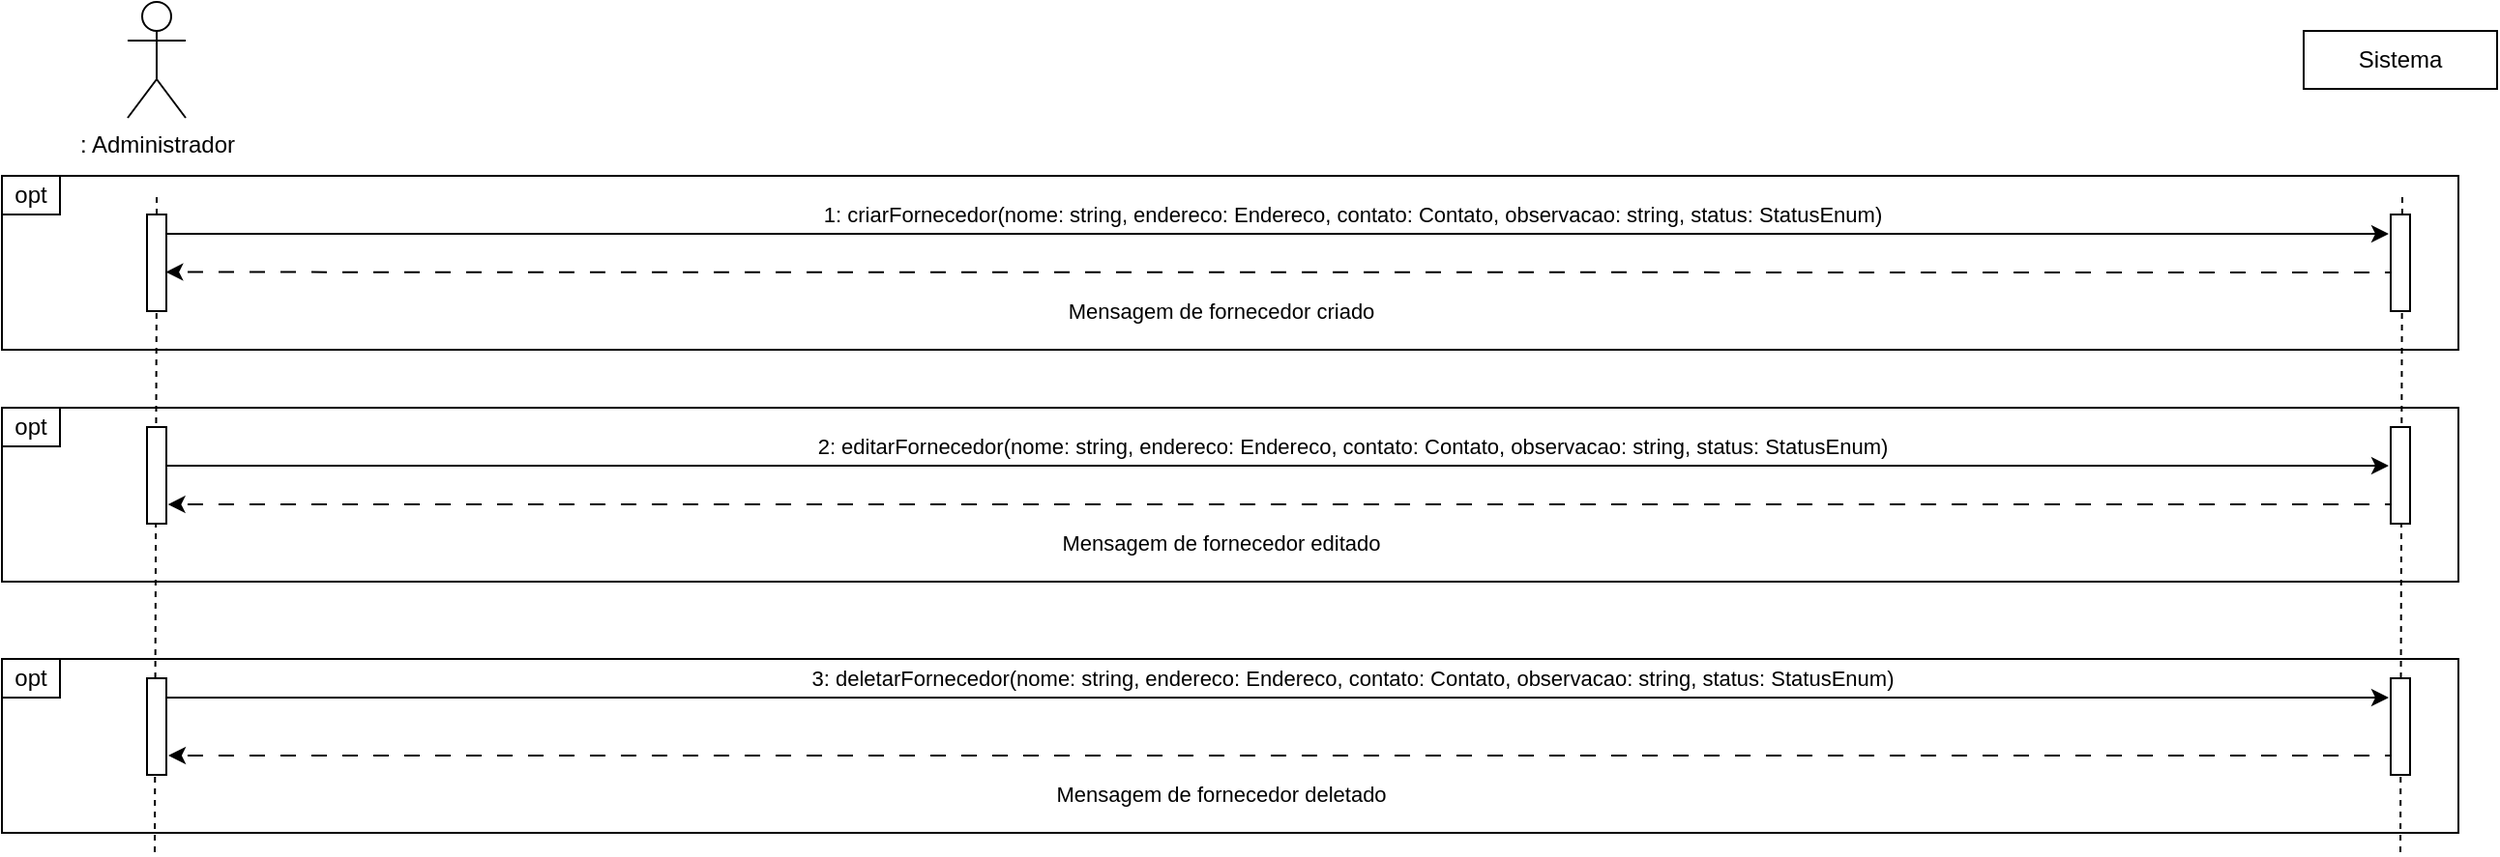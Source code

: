 <mxfile version="24.4.13" type="device">
  <diagram name="Página-1" id="aMwAFH9N26I8aD6Ys31Q">
    <mxGraphModel dx="1393" dy="786" grid="1" gridSize="10" guides="1" tooltips="1" connect="1" arrows="1" fold="1" page="1" pageScale="1" pageWidth="1654" pageHeight="1169" math="0" shadow="0">
      <root>
        <mxCell id="0" />
        <mxCell id="1" parent="0" />
        <mxCell id="FB3oa1_HXPOo3XngRwkT-20" value="" style="group" vertex="1" connectable="0" parent="1">
          <mxGeometry x="200" y="460" width="1270" height="90" as="geometry" />
        </mxCell>
        <mxCell id="FB3oa1_HXPOo3XngRwkT-21" value="" style="rounded=0;whiteSpace=wrap;html=1;" vertex="1" parent="FB3oa1_HXPOo3XngRwkT-20">
          <mxGeometry width="1270" height="90" as="geometry" />
        </mxCell>
        <mxCell id="FB3oa1_HXPOo3XngRwkT-22" value="opt" style="rounded=0;whiteSpace=wrap;html=1;" vertex="1" parent="FB3oa1_HXPOo3XngRwkT-20">
          <mxGeometry width="30" height="20" as="geometry" />
        </mxCell>
        <mxCell id="FB3oa1_HXPOo3XngRwkT-17" value="" style="group" vertex="1" connectable="0" parent="1">
          <mxGeometry x="200" y="330" width="1270" height="90" as="geometry" />
        </mxCell>
        <mxCell id="FB3oa1_HXPOo3XngRwkT-18" value="" style="rounded=0;whiteSpace=wrap;html=1;" vertex="1" parent="FB3oa1_HXPOo3XngRwkT-17">
          <mxGeometry width="1270" height="90" as="geometry" />
        </mxCell>
        <mxCell id="FB3oa1_HXPOo3XngRwkT-19" value="opt" style="rounded=0;whiteSpace=wrap;html=1;" vertex="1" parent="FB3oa1_HXPOo3XngRwkT-17">
          <mxGeometry width="30" height="20" as="geometry" />
        </mxCell>
        <mxCell id="FB3oa1_HXPOo3XngRwkT-16" value="" style="group" vertex="1" connectable="0" parent="1">
          <mxGeometry x="200" y="210" width="1270" height="90" as="geometry" />
        </mxCell>
        <mxCell id="FB3oa1_HXPOo3XngRwkT-1" value="" style="rounded=0;whiteSpace=wrap;html=1;" vertex="1" parent="FB3oa1_HXPOo3XngRwkT-16">
          <mxGeometry width="1270" height="90" as="geometry" />
        </mxCell>
        <mxCell id="FB3oa1_HXPOo3XngRwkT-15" value="opt" style="rounded=0;whiteSpace=wrap;html=1;" vertex="1" parent="FB3oa1_HXPOo3XngRwkT-16">
          <mxGeometry width="30" height="20" as="geometry" />
        </mxCell>
        <mxCell id="AAsYS3EWJMEDL4Gx7rc9-1" value=": Administrador" style="shape=umlActor;verticalLabelPosition=bottom;verticalAlign=top;html=1;outlineConnect=0;" parent="1" vertex="1">
          <mxGeometry x="265" y="120" width="30" height="60" as="geometry" />
        </mxCell>
        <mxCell id="AAsYS3EWJMEDL4Gx7rc9-2" value="Sistema" style="rounded=0;whiteSpace=wrap;html=1;" parent="1" vertex="1">
          <mxGeometry x="1390" y="135" width="100" height="30" as="geometry" />
        </mxCell>
        <mxCell id="AAsYS3EWJMEDL4Gx7rc9-3" value="" style="endArrow=none;dashed=1;html=1;rounded=0;" parent="1" source="AAsYS3EWJMEDL4Gx7rc9-10" edge="1">
          <mxGeometry width="50" height="50" relative="1" as="geometry">
            <mxPoint x="279" y="700" as="sourcePoint" />
            <mxPoint x="280" y="220" as="targetPoint" />
          </mxGeometry>
        </mxCell>
        <mxCell id="AAsYS3EWJMEDL4Gx7rc9-5" value="" style="endArrow=none;dashed=1;html=1;rounded=0;" parent="1" edge="1">
          <mxGeometry width="50" height="50" relative="1" as="geometry">
            <mxPoint x="1440" y="560" as="sourcePoint" />
            <mxPoint x="1441" y="220" as="targetPoint" />
          </mxGeometry>
        </mxCell>
        <mxCell id="AAsYS3EWJMEDL4Gx7rc9-6" value="" style="endArrow=classic;html=1;rounded=0;" parent="1" edge="1">
          <mxGeometry width="50" height="50" relative="1" as="geometry">
            <mxPoint x="280" y="240" as="sourcePoint" />
            <mxPoint x="1434" y="240" as="targetPoint" />
          </mxGeometry>
        </mxCell>
        <mxCell id="AAsYS3EWJMEDL4Gx7rc9-7" value="1: criarFornecedor(nome: string, endereco: Endereco, contato: Contato, observacao: string, status: StatusEnum)" style="edgeLabel;html=1;align=center;verticalAlign=middle;resizable=0;points=[];" parent="AAsYS3EWJMEDL4Gx7rc9-6" vertex="1" connectable="0">
          <mxGeometry x="-0.358" relative="1" as="geometry">
            <mxPoint x="247" y="-10" as="offset" />
          </mxGeometry>
        </mxCell>
        <mxCell id="AAsYS3EWJMEDL4Gx7rc9-8" value="" style="endArrow=classic;html=1;rounded=0;dashed=1;dashPattern=8 8;entryX=0.967;entryY=0.596;entryDx=0;entryDy=0;entryPerimeter=0;" parent="1" target="AAsYS3EWJMEDL4Gx7rc9-10" edge="1">
          <mxGeometry width="50" height="50" relative="1" as="geometry">
            <mxPoint x="1440" y="260" as="sourcePoint" />
            <mxPoint x="290" y="260" as="targetPoint" />
          </mxGeometry>
        </mxCell>
        <mxCell id="AAsYS3EWJMEDL4Gx7rc9-9" value="Mensagem de fornecedor criado" style="edgeLabel;html=1;align=center;verticalAlign=middle;resizable=0;points=[];" parent="AAsYS3EWJMEDL4Gx7rc9-8" vertex="1" connectable="0">
          <mxGeometry x="0.057" y="2" relative="1" as="geometry">
            <mxPoint y="18" as="offset" />
          </mxGeometry>
        </mxCell>
        <mxCell id="AAsYS3EWJMEDL4Gx7rc9-11" value="" style="endArrow=none;dashed=1;html=1;rounded=0;" parent="1" target="AAsYS3EWJMEDL4Gx7rc9-10" edge="1">
          <mxGeometry width="50" height="50" relative="1" as="geometry">
            <mxPoint x="279" y="560" as="sourcePoint" />
            <mxPoint x="280" y="220" as="targetPoint" />
          </mxGeometry>
        </mxCell>
        <mxCell id="AAsYS3EWJMEDL4Gx7rc9-19" value="" style="endArrow=classic;html=1;rounded=0;" parent="1" edge="1">
          <mxGeometry width="50" height="50" relative="1" as="geometry">
            <mxPoint x="280" y="360" as="sourcePoint" />
            <mxPoint x="1434" y="360" as="targetPoint" />
          </mxGeometry>
        </mxCell>
        <mxCell id="AAsYS3EWJMEDL4Gx7rc9-20" value="2: editarFornecedor(nome: string, endereco: Endereco, contato: Contato, observacao: string, status: StatusEnum)" style="edgeLabel;html=1;align=center;verticalAlign=middle;resizable=0;points=[];" parent="AAsYS3EWJMEDL4Gx7rc9-19" vertex="1" connectable="0">
          <mxGeometry x="-0.358" relative="1" as="geometry">
            <mxPoint x="247" y="-10" as="offset" />
          </mxGeometry>
        </mxCell>
        <mxCell id="AAsYS3EWJMEDL4Gx7rc9-21" value="" style="endArrow=classic;html=1;rounded=0;dashed=1;dashPattern=8 8;entryX=1.078;entryY=0.801;entryDx=0;entryDy=0;entryPerimeter=0;" parent="1" target="AAsYS3EWJMEDL4Gx7rc9-26" edge="1">
          <mxGeometry width="50" height="50" relative="1" as="geometry">
            <mxPoint x="1440" y="380" as="sourcePoint" />
            <mxPoint x="290" y="380" as="targetPoint" />
          </mxGeometry>
        </mxCell>
        <mxCell id="AAsYS3EWJMEDL4Gx7rc9-22" value="Mensagem de fornecedor editado" style="edgeLabel;html=1;align=center;verticalAlign=middle;resizable=0;points=[];" parent="AAsYS3EWJMEDL4Gx7rc9-21" vertex="1" connectable="0">
          <mxGeometry x="0.057" y="2" relative="1" as="geometry">
            <mxPoint y="18" as="offset" />
          </mxGeometry>
        </mxCell>
        <mxCell id="AAsYS3EWJMEDL4Gx7rc9-16" value="" style="rounded=0;whiteSpace=wrap;html=1;" parent="1" vertex="1">
          <mxGeometry x="1435" y="230" width="10" height="50" as="geometry" />
        </mxCell>
        <mxCell id="AAsYS3EWJMEDL4Gx7rc9-10" value="" style="rounded=0;whiteSpace=wrap;html=1;" parent="1" vertex="1">
          <mxGeometry x="275" y="230" width="10" height="50" as="geometry" />
        </mxCell>
        <mxCell id="AAsYS3EWJMEDL4Gx7rc9-23" value="" style="endArrow=classic;html=1;rounded=0;" parent="1" edge="1">
          <mxGeometry width="50" height="50" relative="1" as="geometry">
            <mxPoint x="280" y="480" as="sourcePoint" />
            <mxPoint x="1434" y="480" as="targetPoint" />
          </mxGeometry>
        </mxCell>
        <mxCell id="AAsYS3EWJMEDL4Gx7rc9-24" value="3: deletarFornecedor(nome: string, endereco: Endereco, contato: Contato, observacao: string, status: StatusEnum)" style="edgeLabel;html=1;align=center;verticalAlign=middle;resizable=0;points=[];" parent="AAsYS3EWJMEDL4Gx7rc9-23" vertex="1" connectable="0">
          <mxGeometry x="-0.358" relative="1" as="geometry">
            <mxPoint x="247" y="-10" as="offset" />
          </mxGeometry>
        </mxCell>
        <mxCell id="AAsYS3EWJMEDL4Gx7rc9-26" value="" style="rounded=0;whiteSpace=wrap;html=1;" parent="1" vertex="1">
          <mxGeometry x="275" y="340" width="10" height="50" as="geometry" />
        </mxCell>
        <mxCell id="AAsYS3EWJMEDL4Gx7rc9-27" value="" style="rounded=0;whiteSpace=wrap;html=1;" parent="1" vertex="1">
          <mxGeometry x="1435" y="340" width="10" height="50" as="geometry" />
        </mxCell>
        <mxCell id="AAsYS3EWJMEDL4Gx7rc9-30" value="" style="rounded=0;whiteSpace=wrap;html=1;" parent="1" vertex="1">
          <mxGeometry x="275" y="470" width="10" height="50" as="geometry" />
        </mxCell>
        <mxCell id="AAsYS3EWJMEDL4Gx7rc9-36" value="" style="endArrow=classic;html=1;rounded=0;dashed=1;dashPattern=8 8;entryX=1.078;entryY=0.801;entryDx=0;entryDy=0;entryPerimeter=0;" parent="1" edge="1">
          <mxGeometry width="50" height="50" relative="1" as="geometry">
            <mxPoint x="1440" y="510" as="sourcePoint" />
            <mxPoint x="286" y="510" as="targetPoint" />
          </mxGeometry>
        </mxCell>
        <mxCell id="AAsYS3EWJMEDL4Gx7rc9-37" value="Mensagem de fornecedor deletado" style="edgeLabel;html=1;align=center;verticalAlign=middle;resizable=0;points=[];" parent="AAsYS3EWJMEDL4Gx7rc9-36" vertex="1" connectable="0">
          <mxGeometry x="0.057" y="2" relative="1" as="geometry">
            <mxPoint y="18" as="offset" />
          </mxGeometry>
        </mxCell>
        <mxCell id="AAsYS3EWJMEDL4Gx7rc9-35" value="" style="rounded=0;whiteSpace=wrap;html=1;" parent="1" vertex="1">
          <mxGeometry x="1435" y="470" width="10" height="50" as="geometry" />
        </mxCell>
      </root>
    </mxGraphModel>
  </diagram>
</mxfile>
